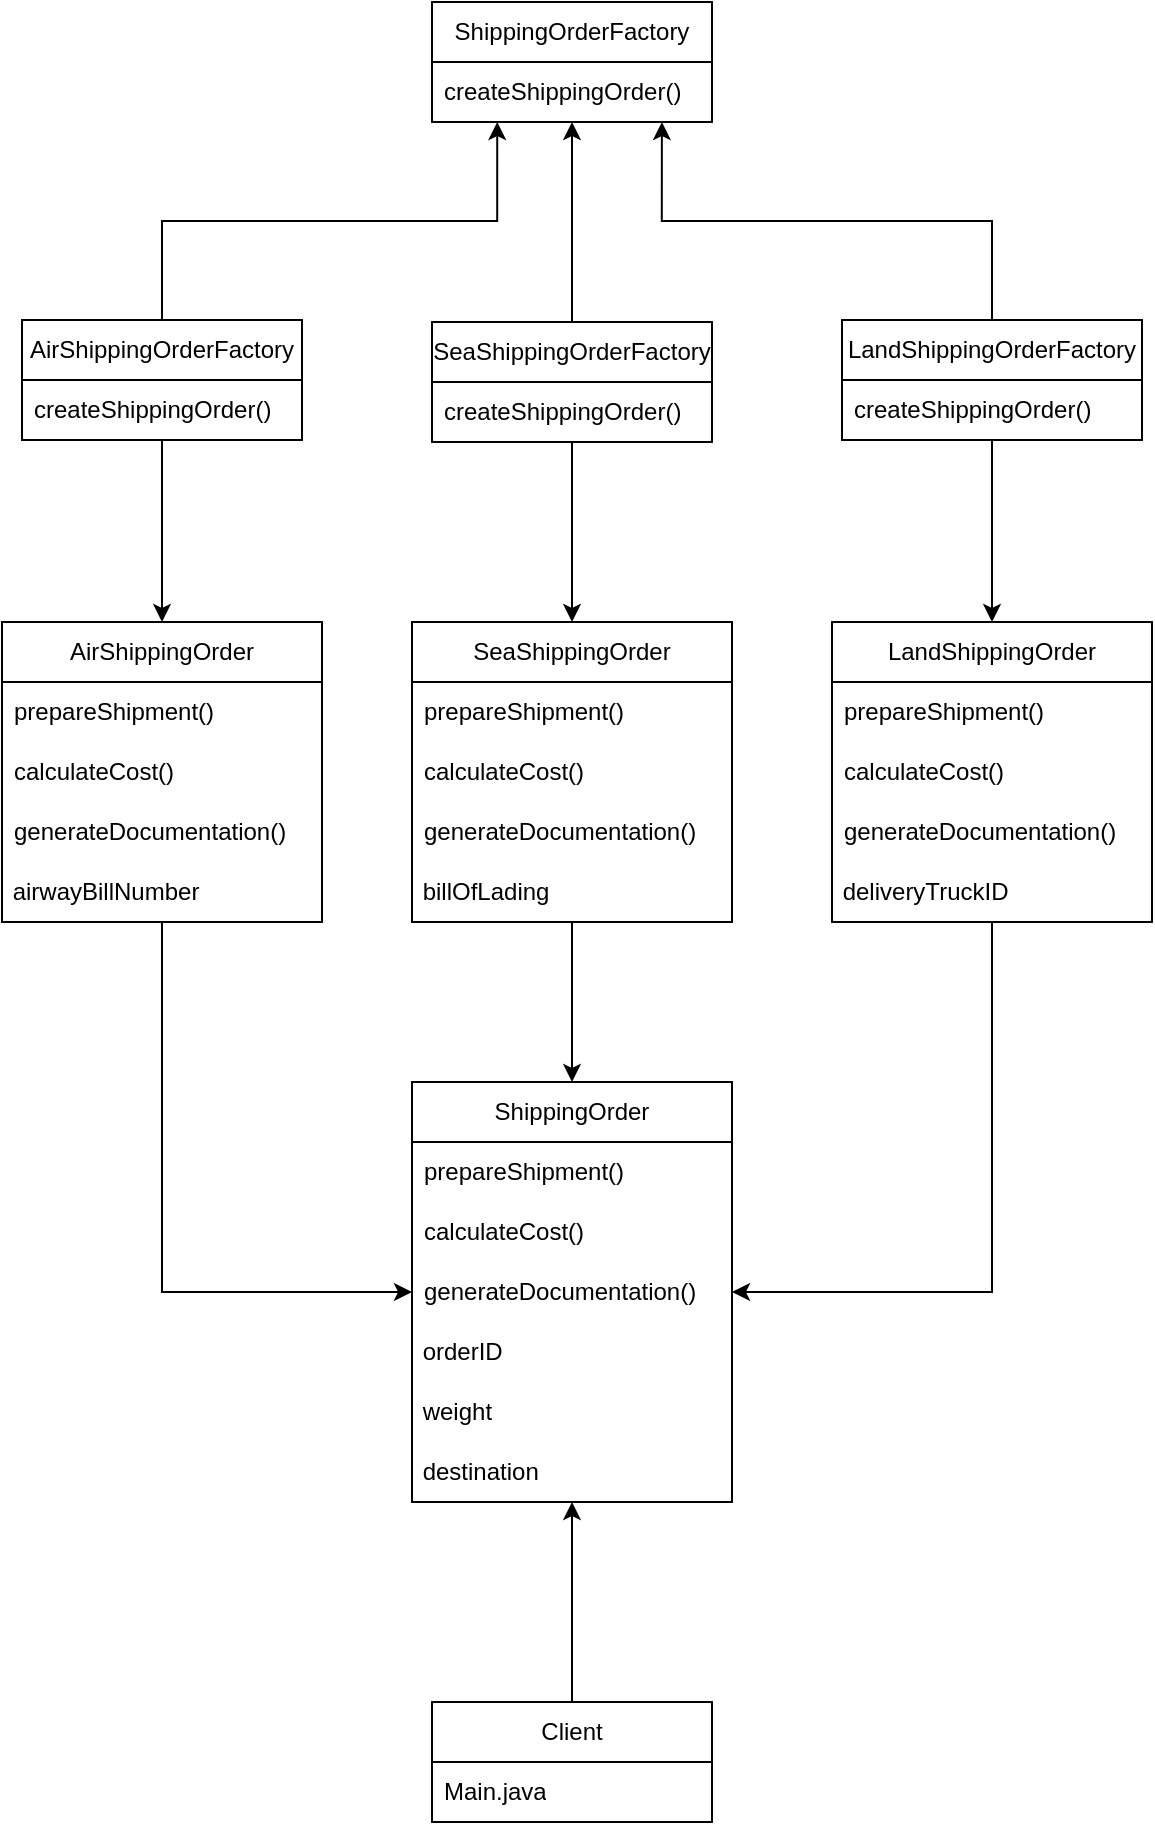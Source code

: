 <mxfile version="24.7.16">
  <diagram name="Page-1" id="Y78mjj1Ao7lqS0v_sBWi">
    <mxGraphModel dx="2345" dy="1138" grid="1" gridSize="10" guides="1" tooltips="1" connect="1" arrows="1" fold="1" page="1" pageScale="1" pageWidth="850" pageHeight="1100" background="none" math="0" shadow="0">
      <root>
        <mxCell id="0" />
        <mxCell id="1" parent="0" />
        <mxCell id="32vG_aWgIUVik16R4zgf-99" style="edgeStyle=orthogonalEdgeStyle;rounded=0;orthogonalLoop=1;jettySize=auto;html=1;" edge="1" parent="1" source="32vG_aWgIUVik16R4zgf-5" target="32vG_aWgIUVik16R4zgf-59">
          <mxGeometry relative="1" as="geometry" />
        </mxCell>
        <mxCell id="32vG_aWgIUVik16R4zgf-5" value="Client" style="swimlane;fontStyle=0;childLayout=stackLayout;horizontal=1;startSize=30;horizontalStack=0;resizeParent=1;resizeParentMax=0;resizeLast=0;collapsible=1;marginBottom=0;whiteSpace=wrap;html=1;" vertex="1" parent="1">
          <mxGeometry x="355" y="860" width="140" height="60" as="geometry" />
        </mxCell>
        <mxCell id="32vG_aWgIUVik16R4zgf-6" value="Main.java" style="text;strokeColor=none;fillColor=none;align=left;verticalAlign=middle;spacingLeft=4;spacingRight=4;overflow=hidden;points=[[0,0.5],[1,0.5]];portConstraint=eastwest;rotatable=0;whiteSpace=wrap;html=1;" vertex="1" parent="32vG_aWgIUVik16R4zgf-5">
          <mxGeometry y="30" width="140" height="30" as="geometry" />
        </mxCell>
        <mxCell id="32vG_aWgIUVik16R4zgf-93" style="edgeStyle=orthogonalEdgeStyle;rounded=0;orthogonalLoop=1;jettySize=auto;html=1;" edge="1" parent="1" source="32vG_aWgIUVik16R4zgf-14" target="32vG_aWgIUVik16R4zgf-60">
          <mxGeometry relative="1" as="geometry" />
        </mxCell>
        <mxCell id="32vG_aWgIUVik16R4zgf-14" value="&lt;div&gt;AirShippingOrderFactory&lt;/div&gt;" style="swimlane;fontStyle=0;childLayout=stackLayout;horizontal=1;startSize=30;horizontalStack=0;resizeParent=1;resizeParentMax=0;resizeLast=0;collapsible=1;marginBottom=0;whiteSpace=wrap;html=1;" vertex="1" parent="1">
          <mxGeometry x="150" y="169" width="140" height="60" as="geometry" />
        </mxCell>
        <mxCell id="32vG_aWgIUVik16R4zgf-83" value="createShippingOrder()" style="text;strokeColor=none;fillColor=none;align=left;verticalAlign=middle;spacingLeft=4;spacingRight=4;overflow=hidden;points=[[0,0.5],[1,0.5]];portConstraint=eastwest;rotatable=0;whiteSpace=wrap;html=1;" vertex="1" parent="32vG_aWgIUVik16R4zgf-14">
          <mxGeometry y="30" width="140" height="30" as="geometry" />
        </mxCell>
        <mxCell id="32vG_aWgIUVik16R4zgf-95" style="edgeStyle=orthogonalEdgeStyle;rounded=0;orthogonalLoop=1;jettySize=auto;html=1;" edge="1" parent="1" source="32vG_aWgIUVik16R4zgf-19" target="32vG_aWgIUVik16R4zgf-67">
          <mxGeometry relative="1" as="geometry" />
        </mxCell>
        <mxCell id="32vG_aWgIUVik16R4zgf-19" value="&lt;div&gt;LandShippingOrderFactory&lt;/div&gt;" style="swimlane;fontStyle=0;childLayout=stackLayout;horizontal=1;startSize=30;horizontalStack=0;resizeParent=1;resizeParentMax=0;resizeLast=0;collapsible=1;marginBottom=0;whiteSpace=wrap;html=1;" vertex="1" parent="1">
          <mxGeometry x="560" y="169" width="150" height="60" as="geometry" />
        </mxCell>
        <mxCell id="32vG_aWgIUVik16R4zgf-82" value="createShippingOrder()" style="text;strokeColor=none;fillColor=none;align=left;verticalAlign=middle;spacingLeft=4;spacingRight=4;overflow=hidden;points=[[0,0.5],[1,0.5]];portConstraint=eastwest;rotatable=0;whiteSpace=wrap;html=1;" vertex="1" parent="32vG_aWgIUVik16R4zgf-19">
          <mxGeometry y="30" width="150" height="30" as="geometry" />
        </mxCell>
        <mxCell id="32vG_aWgIUVik16R4zgf-86" style="edgeStyle=orthogonalEdgeStyle;rounded=0;orthogonalLoop=1;jettySize=auto;html=1;" edge="1" parent="1" source="32vG_aWgIUVik16R4zgf-27" target="32vG_aWgIUVik16R4zgf-35">
          <mxGeometry relative="1" as="geometry" />
        </mxCell>
        <mxCell id="32vG_aWgIUVik16R4zgf-94" style="edgeStyle=orthogonalEdgeStyle;rounded=0;orthogonalLoop=1;jettySize=auto;html=1;" edge="1" parent="1" source="32vG_aWgIUVik16R4zgf-27" target="32vG_aWgIUVik16R4zgf-74">
          <mxGeometry relative="1" as="geometry" />
        </mxCell>
        <mxCell id="32vG_aWgIUVik16R4zgf-27" value="SeaShippingOrderFactory" style="swimlane;fontStyle=0;childLayout=stackLayout;horizontal=1;startSize=30;horizontalStack=0;resizeParent=1;resizeParentMax=0;resizeLast=0;collapsible=1;marginBottom=0;whiteSpace=wrap;html=1;" vertex="1" parent="1">
          <mxGeometry x="355" y="170" width="140" height="60" as="geometry" />
        </mxCell>
        <mxCell id="32vG_aWgIUVik16R4zgf-81" value="createShippingOrder()" style="text;strokeColor=none;fillColor=none;align=left;verticalAlign=middle;spacingLeft=4;spacingRight=4;overflow=hidden;points=[[0,0.5],[1,0.5]];portConstraint=eastwest;rotatable=0;whiteSpace=wrap;html=1;" vertex="1" parent="32vG_aWgIUVik16R4zgf-27">
          <mxGeometry y="30" width="140" height="30" as="geometry" />
        </mxCell>
        <mxCell id="32vG_aWgIUVik16R4zgf-31" value="ShippingOrder" style="swimlane;fontStyle=0;childLayout=stackLayout;horizontal=1;startSize=30;horizontalStack=0;resizeParent=1;resizeParentMax=0;resizeLast=0;collapsible=1;marginBottom=0;whiteSpace=wrap;html=1;" vertex="1" parent="1">
          <mxGeometry x="345" y="550" width="160" height="210" as="geometry" />
        </mxCell>
        <mxCell id="32vG_aWgIUVik16R4zgf-32" value="&lt;div&gt;prepareShipment()&lt;/div&gt;" style="text;strokeColor=none;fillColor=none;align=left;verticalAlign=middle;spacingLeft=4;spacingRight=4;overflow=hidden;points=[[0,0.5],[1,0.5]];portConstraint=eastwest;rotatable=0;whiteSpace=wrap;html=1;" vertex="1" parent="32vG_aWgIUVik16R4zgf-31">
          <mxGeometry y="30" width="160" height="30" as="geometry" />
        </mxCell>
        <mxCell id="32vG_aWgIUVik16R4zgf-33" value="calculateCost()" style="text;strokeColor=none;fillColor=none;align=left;verticalAlign=middle;spacingLeft=4;spacingRight=4;overflow=hidden;points=[[0,0.5],[1,0.5]];portConstraint=eastwest;rotatable=0;whiteSpace=wrap;html=1;" vertex="1" parent="32vG_aWgIUVik16R4zgf-31">
          <mxGeometry y="60" width="160" height="30" as="geometry" />
        </mxCell>
        <mxCell id="32vG_aWgIUVik16R4zgf-34" value="generateDocumentation()" style="text;strokeColor=none;fillColor=none;align=left;verticalAlign=middle;spacingLeft=4;spacingRight=4;overflow=hidden;points=[[0,0.5],[1,0.5]];portConstraint=eastwest;rotatable=0;whiteSpace=wrap;html=1;" vertex="1" parent="32vG_aWgIUVik16R4zgf-31">
          <mxGeometry y="90" width="160" height="30" as="geometry" />
        </mxCell>
        <mxCell id="32vG_aWgIUVik16R4zgf-57" value="&lt;div align=&quot;left&quot;&gt;&amp;nbsp;orderID&lt;br&gt;&lt;/div&gt;" style="text;strokeColor=none;align=left;fillColor=none;html=1;verticalAlign=middle;whiteSpace=wrap;rounded=0;" vertex="1" parent="32vG_aWgIUVik16R4zgf-31">
          <mxGeometry y="120" width="160" height="30" as="geometry" />
        </mxCell>
        <mxCell id="32vG_aWgIUVik16R4zgf-58" value="&amp;nbsp;weight" style="text;strokeColor=none;align=left;fillColor=none;html=1;verticalAlign=middle;whiteSpace=wrap;rounded=0;" vertex="1" parent="32vG_aWgIUVik16R4zgf-31">
          <mxGeometry y="150" width="160" height="30" as="geometry" />
        </mxCell>
        <mxCell id="32vG_aWgIUVik16R4zgf-59" value="&amp;nbsp;destination" style="text;strokeColor=none;align=left;fillColor=none;html=1;verticalAlign=middle;whiteSpace=wrap;rounded=0;" vertex="1" parent="32vG_aWgIUVik16R4zgf-31">
          <mxGeometry y="180" width="160" height="30" as="geometry" />
        </mxCell>
        <mxCell id="32vG_aWgIUVik16R4zgf-35" value="ShippingOrderFactory" style="swimlane;fontStyle=0;childLayout=stackLayout;horizontal=1;startSize=30;horizontalStack=0;resizeParent=1;resizeParentMax=0;resizeLast=0;collapsible=1;marginBottom=0;whiteSpace=wrap;html=1;" vertex="1" parent="1">
          <mxGeometry x="355" y="10" width="140" height="60" as="geometry" />
        </mxCell>
        <mxCell id="32vG_aWgIUVik16R4zgf-36" value="createShippingOrder()" style="text;strokeColor=none;fillColor=none;align=left;verticalAlign=middle;spacingLeft=4;spacingRight=4;overflow=hidden;points=[[0,0.5],[1,0.5]];portConstraint=eastwest;rotatable=0;whiteSpace=wrap;html=1;" vertex="1" parent="32vG_aWgIUVik16R4zgf-35">
          <mxGeometry y="30" width="140" height="30" as="geometry" />
        </mxCell>
        <mxCell id="32vG_aWgIUVik16R4zgf-60" value="AirShippingOrder" style="swimlane;fontStyle=0;childLayout=stackLayout;horizontal=1;startSize=30;horizontalStack=0;resizeParent=1;resizeParentMax=0;resizeLast=0;collapsible=1;marginBottom=0;whiteSpace=wrap;html=1;" vertex="1" parent="1">
          <mxGeometry x="140" y="320" width="160" height="150" as="geometry" />
        </mxCell>
        <mxCell id="32vG_aWgIUVik16R4zgf-61" value="&lt;div&gt;prepareShipment()&lt;/div&gt;" style="text;strokeColor=none;fillColor=none;align=left;verticalAlign=middle;spacingLeft=4;spacingRight=4;overflow=hidden;points=[[0,0.5],[1,0.5]];portConstraint=eastwest;rotatable=0;whiteSpace=wrap;html=1;" vertex="1" parent="32vG_aWgIUVik16R4zgf-60">
          <mxGeometry y="30" width="160" height="30" as="geometry" />
        </mxCell>
        <mxCell id="32vG_aWgIUVik16R4zgf-62" value="calculateCost()" style="text;strokeColor=none;fillColor=none;align=left;verticalAlign=middle;spacingLeft=4;spacingRight=4;overflow=hidden;points=[[0,0.5],[1,0.5]];portConstraint=eastwest;rotatable=0;whiteSpace=wrap;html=1;" vertex="1" parent="32vG_aWgIUVik16R4zgf-60">
          <mxGeometry y="60" width="160" height="30" as="geometry" />
        </mxCell>
        <mxCell id="32vG_aWgIUVik16R4zgf-63" value="generateDocumentation()" style="text;strokeColor=none;fillColor=none;align=left;verticalAlign=middle;spacingLeft=4;spacingRight=4;overflow=hidden;points=[[0,0.5],[1,0.5]];portConstraint=eastwest;rotatable=0;whiteSpace=wrap;html=1;" vertex="1" parent="32vG_aWgIUVik16R4zgf-60">
          <mxGeometry y="90" width="160" height="30" as="geometry" />
        </mxCell>
        <mxCell id="32vG_aWgIUVik16R4zgf-64" value="&amp;nbsp;airwayBillNumber" style="text;strokeColor=none;align=left;fillColor=none;html=1;verticalAlign=middle;whiteSpace=wrap;rounded=0;" vertex="1" parent="32vG_aWgIUVik16R4zgf-60">
          <mxGeometry y="120" width="160" height="30" as="geometry" />
        </mxCell>
        <mxCell id="32vG_aWgIUVik16R4zgf-67" value="LandShippingOrder" style="swimlane;fontStyle=0;childLayout=stackLayout;horizontal=1;startSize=30;horizontalStack=0;resizeParent=1;resizeParentMax=0;resizeLast=0;collapsible=1;marginBottom=0;whiteSpace=wrap;html=1;" vertex="1" parent="1">
          <mxGeometry x="555" y="320" width="160" height="150" as="geometry" />
        </mxCell>
        <mxCell id="32vG_aWgIUVik16R4zgf-68" value="&lt;div&gt;prepareShipment()&lt;/div&gt;" style="text;strokeColor=none;fillColor=none;align=left;verticalAlign=middle;spacingLeft=4;spacingRight=4;overflow=hidden;points=[[0,0.5],[1,0.5]];portConstraint=eastwest;rotatable=0;whiteSpace=wrap;html=1;" vertex="1" parent="32vG_aWgIUVik16R4zgf-67">
          <mxGeometry y="30" width="160" height="30" as="geometry" />
        </mxCell>
        <mxCell id="32vG_aWgIUVik16R4zgf-69" value="calculateCost()" style="text;strokeColor=none;fillColor=none;align=left;verticalAlign=middle;spacingLeft=4;spacingRight=4;overflow=hidden;points=[[0,0.5],[1,0.5]];portConstraint=eastwest;rotatable=0;whiteSpace=wrap;html=1;" vertex="1" parent="32vG_aWgIUVik16R4zgf-67">
          <mxGeometry y="60" width="160" height="30" as="geometry" />
        </mxCell>
        <mxCell id="32vG_aWgIUVik16R4zgf-70" value="generateDocumentation()" style="text;strokeColor=none;fillColor=none;align=left;verticalAlign=middle;spacingLeft=4;spacingRight=4;overflow=hidden;points=[[0,0.5],[1,0.5]];portConstraint=eastwest;rotatable=0;whiteSpace=wrap;html=1;" vertex="1" parent="32vG_aWgIUVik16R4zgf-67">
          <mxGeometry y="90" width="160" height="30" as="geometry" />
        </mxCell>
        <mxCell id="32vG_aWgIUVik16R4zgf-71" value="&amp;nbsp;deliveryTruckID" style="text;strokeColor=none;align=left;fillColor=none;html=1;verticalAlign=middle;whiteSpace=wrap;rounded=0;" vertex="1" parent="32vG_aWgIUVik16R4zgf-67">
          <mxGeometry y="120" width="160" height="30" as="geometry" />
        </mxCell>
        <mxCell id="32vG_aWgIUVik16R4zgf-74" value="SeaShippingOrder" style="swimlane;fontStyle=0;childLayout=stackLayout;horizontal=1;startSize=30;horizontalStack=0;resizeParent=1;resizeParentMax=0;resizeLast=0;collapsible=1;marginBottom=0;whiteSpace=wrap;html=1;" vertex="1" parent="1">
          <mxGeometry x="345" y="320" width="160" height="150" as="geometry" />
        </mxCell>
        <mxCell id="32vG_aWgIUVik16R4zgf-75" value="&lt;div&gt;prepareShipment()&lt;/div&gt;" style="text;strokeColor=none;fillColor=none;align=left;verticalAlign=middle;spacingLeft=4;spacingRight=4;overflow=hidden;points=[[0,0.5],[1,0.5]];portConstraint=eastwest;rotatable=0;whiteSpace=wrap;html=1;" vertex="1" parent="32vG_aWgIUVik16R4zgf-74">
          <mxGeometry y="30" width="160" height="30" as="geometry" />
        </mxCell>
        <mxCell id="32vG_aWgIUVik16R4zgf-76" value="calculateCost()" style="text;strokeColor=none;fillColor=none;align=left;verticalAlign=middle;spacingLeft=4;spacingRight=4;overflow=hidden;points=[[0,0.5],[1,0.5]];portConstraint=eastwest;rotatable=0;whiteSpace=wrap;html=1;" vertex="1" parent="32vG_aWgIUVik16R4zgf-74">
          <mxGeometry y="60" width="160" height="30" as="geometry" />
        </mxCell>
        <mxCell id="32vG_aWgIUVik16R4zgf-77" value="generateDocumentation()" style="text;strokeColor=none;fillColor=none;align=left;verticalAlign=middle;spacingLeft=4;spacingRight=4;overflow=hidden;points=[[0,0.5],[1,0.5]];portConstraint=eastwest;rotatable=0;whiteSpace=wrap;html=1;" vertex="1" parent="32vG_aWgIUVik16R4zgf-74">
          <mxGeometry y="90" width="160" height="30" as="geometry" />
        </mxCell>
        <mxCell id="32vG_aWgIUVik16R4zgf-78" value="&amp;nbsp;billOfLading" style="text;strokeColor=none;align=left;fillColor=none;html=1;verticalAlign=middle;whiteSpace=wrap;rounded=0;" vertex="1" parent="32vG_aWgIUVik16R4zgf-74">
          <mxGeometry y="120" width="160" height="30" as="geometry" />
        </mxCell>
        <mxCell id="32vG_aWgIUVik16R4zgf-90" style="edgeStyle=orthogonalEdgeStyle;rounded=0;orthogonalLoop=1;jettySize=auto;html=1;entryX=0.233;entryY=1.001;entryDx=0;entryDy=0;entryPerimeter=0;" edge="1" parent="1" source="32vG_aWgIUVik16R4zgf-14" target="32vG_aWgIUVik16R4zgf-36">
          <mxGeometry relative="1" as="geometry" />
        </mxCell>
        <mxCell id="32vG_aWgIUVik16R4zgf-92" style="edgeStyle=orthogonalEdgeStyle;rounded=0;orthogonalLoop=1;jettySize=auto;html=1;entryX=0.821;entryY=1;entryDx=0;entryDy=0;entryPerimeter=0;" edge="1" parent="1" source="32vG_aWgIUVik16R4zgf-19" target="32vG_aWgIUVik16R4zgf-36">
          <mxGeometry relative="1" as="geometry" />
        </mxCell>
        <mxCell id="32vG_aWgIUVik16R4zgf-96" style="edgeStyle=orthogonalEdgeStyle;rounded=0;orthogonalLoop=1;jettySize=auto;html=1;" edge="1" parent="1" source="32vG_aWgIUVik16R4zgf-64" target="32vG_aWgIUVik16R4zgf-34">
          <mxGeometry relative="1" as="geometry" />
        </mxCell>
        <mxCell id="32vG_aWgIUVik16R4zgf-97" style="edgeStyle=orthogonalEdgeStyle;rounded=0;orthogonalLoop=1;jettySize=auto;html=1;" edge="1" parent="1" source="32vG_aWgIUVik16R4zgf-78" target="32vG_aWgIUVik16R4zgf-31">
          <mxGeometry relative="1" as="geometry" />
        </mxCell>
        <mxCell id="32vG_aWgIUVik16R4zgf-98" style="edgeStyle=orthogonalEdgeStyle;rounded=0;orthogonalLoop=1;jettySize=auto;html=1;" edge="1" parent="1" source="32vG_aWgIUVik16R4zgf-71" target="32vG_aWgIUVik16R4zgf-34">
          <mxGeometry relative="1" as="geometry" />
        </mxCell>
      </root>
    </mxGraphModel>
  </diagram>
</mxfile>
